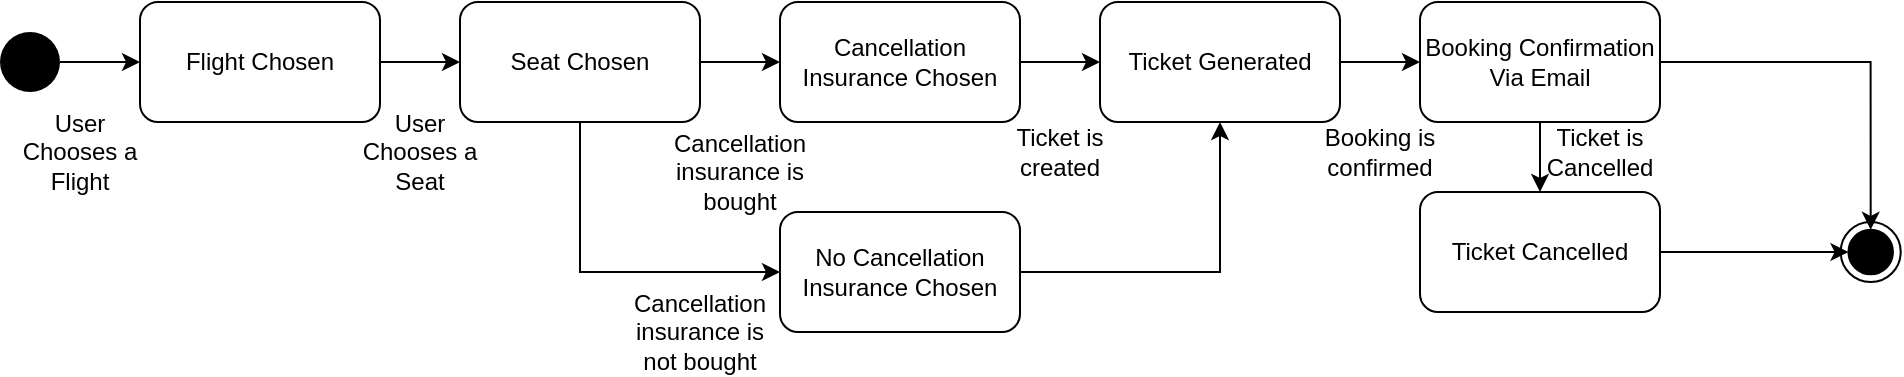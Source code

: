 <mxfile version="22.1.3" type="device">
  <diagram name="Page-1" id="JmegqseKWQlAWg5_ePTO">
    <mxGraphModel dx="1290" dy="576" grid="1" gridSize="10" guides="1" tooltips="1" connect="1" arrows="1" fold="1" page="1" pageScale="1" pageWidth="1100" pageHeight="850" math="0" shadow="0">
      <root>
        <mxCell id="0" />
        <mxCell id="1" parent="0" />
        <mxCell id="sLuIARUeeccSbijKiLno-4" value="" style="group" parent="1" vertex="1" connectable="0">
          <mxGeometry x="1010" y="443" width="30.703" height="50" as="geometry" />
        </mxCell>
        <mxCell id="sLuIARUeeccSbijKiLno-2" value="" style="ellipse;whiteSpace=wrap;html=1;aspect=fixed;container=0;" parent="sLuIARUeeccSbijKiLno-4" vertex="1">
          <mxGeometry x="0.351" y="10" width="30" height="30" as="geometry" />
        </mxCell>
        <mxCell id="sLuIARUeeccSbijKiLno-1" value="" style="ellipse;whiteSpace=wrap;html=1;aspect=fixed;fillColor=#000000;container=0;" parent="sLuIARUeeccSbijKiLno-4" vertex="1">
          <mxGeometry x="4.231" y="13.88" width="22.24" height="22.24" as="geometry" />
        </mxCell>
        <mxCell id="oB_fWxkBuDALNT95IEPK-7" style="edgeStyle=orthogonalEdgeStyle;rounded=0;orthogonalLoop=1;jettySize=auto;html=1;exitX=0;exitY=0;exitDx=0;exitDy=0;entryX=0.5;entryY=0;entryDx=0;entryDy=0;" edge="1" parent="sLuIARUeeccSbijKiLno-4" source="sLuIARUeeccSbijKiLno-1" target="sLuIARUeeccSbijKiLno-1">
          <mxGeometry relative="1" as="geometry" />
        </mxCell>
        <mxCell id="sLuIARUeeccSbijKiLno-7" style="edgeStyle=orthogonalEdgeStyle;rounded=0;orthogonalLoop=1;jettySize=auto;html=1;" parent="1" source="sLuIARUeeccSbijKiLno-5" target="sLuIARUeeccSbijKiLno-6" edge="1">
          <mxGeometry relative="1" as="geometry" />
        </mxCell>
        <mxCell id="sLuIARUeeccSbijKiLno-5" value="" style="ellipse;whiteSpace=wrap;html=1;aspect=fixed;strokeColor=none;fillColor=#000000;" parent="1" vertex="1">
          <mxGeometry x="90" y="358" width="30" height="30" as="geometry" />
        </mxCell>
        <mxCell id="sLuIARUeeccSbijKiLno-9" value="" style="edgeStyle=orthogonalEdgeStyle;rounded=0;orthogonalLoop=1;jettySize=auto;html=1;" parent="1" source="sLuIARUeeccSbijKiLno-6" target="sLuIARUeeccSbijKiLno-8" edge="1">
          <mxGeometry relative="1" as="geometry" />
        </mxCell>
        <mxCell id="sLuIARUeeccSbijKiLno-6" value="Flight Chosen" style="rounded=1;whiteSpace=wrap;html=1;" parent="1" vertex="1">
          <mxGeometry x="160" y="343" width="120" height="60" as="geometry" />
        </mxCell>
        <mxCell id="oB_fWxkBuDALNT95IEPK-9" style="edgeStyle=orthogonalEdgeStyle;rounded=0;orthogonalLoop=1;jettySize=auto;html=1;exitX=0.5;exitY=1;exitDx=0;exitDy=0;entryX=0;entryY=0.5;entryDx=0;entryDy=0;" edge="1" parent="1" source="sLuIARUeeccSbijKiLno-8" target="oB_fWxkBuDALNT95IEPK-8">
          <mxGeometry relative="1" as="geometry" />
        </mxCell>
        <mxCell id="sLuIARUeeccSbijKiLno-8" value="Seat Chosen" style="whiteSpace=wrap;html=1;rounded=1;" parent="1" vertex="1">
          <mxGeometry x="320" y="343" width="120" height="60" as="geometry" />
        </mxCell>
        <mxCell id="sLuIARUeeccSbijKiLno-13" value="" style="edgeStyle=orthogonalEdgeStyle;rounded=0;orthogonalLoop=1;jettySize=auto;html=1;" parent="1" source="sLuIARUeeccSbijKiLno-10" target="sLuIARUeeccSbijKiLno-12" edge="1">
          <mxGeometry relative="1" as="geometry" />
        </mxCell>
        <mxCell id="sLuIARUeeccSbijKiLno-10" value="Ticket Generated" style="whiteSpace=wrap;html=1;rounded=1;" parent="1" vertex="1">
          <mxGeometry x="640" y="343" width="120" height="60" as="geometry" />
        </mxCell>
        <mxCell id="sLuIARUeeccSbijKiLno-14" style="edgeStyle=orthogonalEdgeStyle;rounded=0;orthogonalLoop=1;jettySize=auto;html=1;" parent="1" source="sLuIARUeeccSbijKiLno-12" target="sLuIARUeeccSbijKiLno-1" edge="1">
          <mxGeometry relative="1" as="geometry">
            <mxPoint x="1000" y="373" as="targetPoint" />
          </mxGeometry>
        </mxCell>
        <mxCell id="oB_fWxkBuDALNT95IEPK-30" style="edgeStyle=orthogonalEdgeStyle;rounded=0;orthogonalLoop=1;jettySize=auto;html=1;entryX=0.5;entryY=0;entryDx=0;entryDy=0;" edge="1" parent="1" source="sLuIARUeeccSbijKiLno-12" target="oB_fWxkBuDALNT95IEPK-26">
          <mxGeometry relative="1" as="geometry" />
        </mxCell>
        <mxCell id="sLuIARUeeccSbijKiLno-12" value="Booking Confirmation Via Email" style="whiteSpace=wrap;html=1;rounded=1;" parent="1" vertex="1">
          <mxGeometry x="800" y="343" width="120" height="60" as="geometry" />
        </mxCell>
        <mxCell id="oB_fWxkBuDALNT95IEPK-6" value="" style="edgeStyle=orthogonalEdgeStyle;rounded=0;orthogonalLoop=1;jettySize=auto;html=1;" edge="1" parent="1" source="sLuIARUeeccSbijKiLno-8" target="oB_fWxkBuDALNT95IEPK-5">
          <mxGeometry relative="1" as="geometry">
            <mxPoint x="430" y="373" as="sourcePoint" />
            <mxPoint x="630" y="373" as="targetPoint" />
          </mxGeometry>
        </mxCell>
        <mxCell id="oB_fWxkBuDALNT95IEPK-5" value="Cancellation Insurance Chosen" style="whiteSpace=wrap;html=1;rounded=1;" vertex="1" parent="1">
          <mxGeometry x="480" y="343" width="120" height="60" as="geometry" />
        </mxCell>
        <mxCell id="oB_fWxkBuDALNT95IEPK-29" style="edgeStyle=orthogonalEdgeStyle;rounded=0;orthogonalLoop=1;jettySize=auto;html=1;exitX=1;exitY=0.5;exitDx=0;exitDy=0;entryX=0.5;entryY=1;entryDx=0;entryDy=0;" edge="1" parent="1" source="oB_fWxkBuDALNT95IEPK-8" target="sLuIARUeeccSbijKiLno-10">
          <mxGeometry relative="1" as="geometry" />
        </mxCell>
        <mxCell id="oB_fWxkBuDALNT95IEPK-8" value="No Cancellation Insurance Chosen" style="whiteSpace=wrap;html=1;rounded=1;" vertex="1" parent="1">
          <mxGeometry x="480" y="448" width="120" height="60" as="geometry" />
        </mxCell>
        <mxCell id="oB_fWxkBuDALNT95IEPK-11" value="" style="edgeStyle=orthogonalEdgeStyle;rounded=0;orthogonalLoop=1;jettySize=auto;html=1;entryX=0;entryY=0.5;entryDx=0;entryDy=0;" edge="1" parent="1" source="oB_fWxkBuDALNT95IEPK-5" target="sLuIARUeeccSbijKiLno-10">
          <mxGeometry relative="1" as="geometry">
            <mxPoint x="590" y="373" as="sourcePoint" />
            <mxPoint x="640" y="373" as="targetPoint" />
          </mxGeometry>
        </mxCell>
        <mxCell id="oB_fWxkBuDALNT95IEPK-28" value="" style="edgeStyle=orthogonalEdgeStyle;rounded=0;orthogonalLoop=1;jettySize=auto;html=1;" edge="1" parent="1" source="oB_fWxkBuDALNT95IEPK-26" target="sLuIARUeeccSbijKiLno-1">
          <mxGeometry relative="1" as="geometry" />
        </mxCell>
        <mxCell id="oB_fWxkBuDALNT95IEPK-26" value="Ticket Cancelled" style="whiteSpace=wrap;html=1;rounded=1;" vertex="1" parent="1">
          <mxGeometry x="800" y="438" width="120" height="60" as="geometry" />
        </mxCell>
        <mxCell id="oB_fWxkBuDALNT95IEPK-57" value="User Chooses a Flight" style="text;html=1;strokeColor=none;fillColor=none;align=center;verticalAlign=middle;whiteSpace=wrap;rounded=0;" vertex="1" parent="1">
          <mxGeometry x="100" y="403" width="60" height="30" as="geometry" />
        </mxCell>
        <mxCell id="oB_fWxkBuDALNT95IEPK-58" value="User Chooses a Seat" style="text;html=1;strokeColor=none;fillColor=none;align=center;verticalAlign=middle;whiteSpace=wrap;rounded=0;" vertex="1" parent="1">
          <mxGeometry x="270" y="403" width="60" height="30" as="geometry" />
        </mxCell>
        <mxCell id="oB_fWxkBuDALNT95IEPK-59" value="Cancellation insurance is bought" style="text;html=1;strokeColor=none;fillColor=none;align=center;verticalAlign=middle;whiteSpace=wrap;rounded=0;" vertex="1" parent="1">
          <mxGeometry x="430" y="413" width="60" height="30" as="geometry" />
        </mxCell>
        <mxCell id="oB_fWxkBuDALNT95IEPK-60" value="Ticket is created" style="text;html=1;strokeColor=none;fillColor=none;align=center;verticalAlign=middle;whiteSpace=wrap;rounded=0;" vertex="1" parent="1">
          <mxGeometry x="590" y="403" width="60" height="30" as="geometry" />
        </mxCell>
        <mxCell id="oB_fWxkBuDALNT95IEPK-61" value="Cancellation insurance is not bought" style="text;html=1;strokeColor=none;fillColor=none;align=center;verticalAlign=middle;whiteSpace=wrap;rounded=0;" vertex="1" parent="1">
          <mxGeometry x="410" y="493" width="60" height="30" as="geometry" />
        </mxCell>
        <mxCell id="oB_fWxkBuDALNT95IEPK-62" value="Booking is confirmed" style="text;html=1;strokeColor=none;fillColor=none;align=center;verticalAlign=middle;whiteSpace=wrap;rounded=0;" vertex="1" parent="1">
          <mxGeometry x="750" y="403" width="60" height="30" as="geometry" />
        </mxCell>
        <mxCell id="oB_fWxkBuDALNT95IEPK-63" value="Ticket is Cancelled" style="text;html=1;strokeColor=none;fillColor=none;align=center;verticalAlign=middle;whiteSpace=wrap;rounded=0;" vertex="1" parent="1">
          <mxGeometry x="860" y="403" width="60" height="30" as="geometry" />
        </mxCell>
      </root>
    </mxGraphModel>
  </diagram>
</mxfile>
